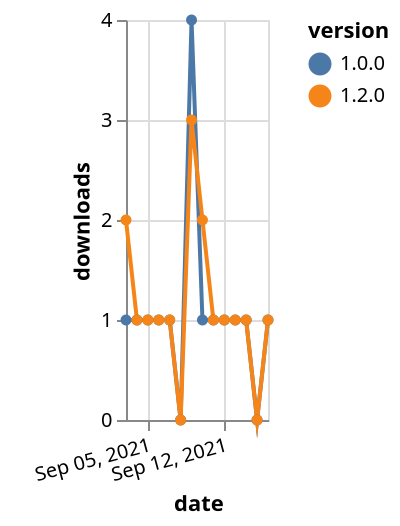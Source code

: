 {"$schema": "https://vega.github.io/schema/vega-lite/v5.json", "description": "A simple bar chart with embedded data.", "data": {"values": [{"date": "2021-09-03", "total": 165, "delta": 1, "version": "1.0.0"}, {"date": "2021-09-04", "total": 166, "delta": 1, "version": "1.0.0"}, {"date": "2021-09-05", "total": 167, "delta": 1, "version": "1.0.0"}, {"date": "2021-09-06", "total": 168, "delta": 1, "version": "1.0.0"}, {"date": "2021-09-07", "total": 169, "delta": 1, "version": "1.0.0"}, {"date": "2021-09-08", "total": 169, "delta": 0, "version": "1.0.0"}, {"date": "2021-09-09", "total": 173, "delta": 4, "version": "1.0.0"}, {"date": "2021-09-10", "total": 174, "delta": 1, "version": "1.0.0"}, {"date": "2021-09-11", "total": 175, "delta": 1, "version": "1.0.0"}, {"date": "2021-09-12", "total": 176, "delta": 1, "version": "1.0.0"}, {"date": "2021-09-13", "total": 177, "delta": 1, "version": "1.0.0"}, {"date": "2021-09-14", "total": 178, "delta": 1, "version": "1.0.0"}, {"date": "2021-09-15", "total": 178, "delta": 0, "version": "1.0.0"}, {"date": "2021-09-16", "total": 179, "delta": 1, "version": "1.0.0"}, {"date": "2021-09-03", "total": 116, "delta": 2, "version": "1.2.0"}, {"date": "2021-09-04", "total": 117, "delta": 1, "version": "1.2.0"}, {"date": "2021-09-05", "total": 118, "delta": 1, "version": "1.2.0"}, {"date": "2021-09-06", "total": 119, "delta": 1, "version": "1.2.0"}, {"date": "2021-09-07", "total": 120, "delta": 1, "version": "1.2.0"}, {"date": "2021-09-08", "total": 120, "delta": 0, "version": "1.2.0"}, {"date": "2021-09-09", "total": 123, "delta": 3, "version": "1.2.0"}, {"date": "2021-09-10", "total": 125, "delta": 2, "version": "1.2.0"}, {"date": "2021-09-11", "total": 126, "delta": 1, "version": "1.2.0"}, {"date": "2021-09-12", "total": 127, "delta": 1, "version": "1.2.0"}, {"date": "2021-09-13", "total": 128, "delta": 1, "version": "1.2.0"}, {"date": "2021-09-14", "total": 129, "delta": 1, "version": "1.2.0"}, {"date": "2021-09-15", "total": 129, "delta": 0, "version": "1.2.0"}, {"date": "2021-09-16", "total": 130, "delta": 1, "version": "1.2.0"}]}, "width": "container", "mark": {"type": "line", "point": {"filled": true}}, "encoding": {"x": {"field": "date", "type": "temporal", "timeUnit": "yearmonthdate", "title": "date", "axis": {"labelAngle": -15}}, "y": {"field": "delta", "type": "quantitative", "title": "downloads"}, "color": {"field": "version", "type": "nominal"}, "tooltip": {"field": "delta"}}}
